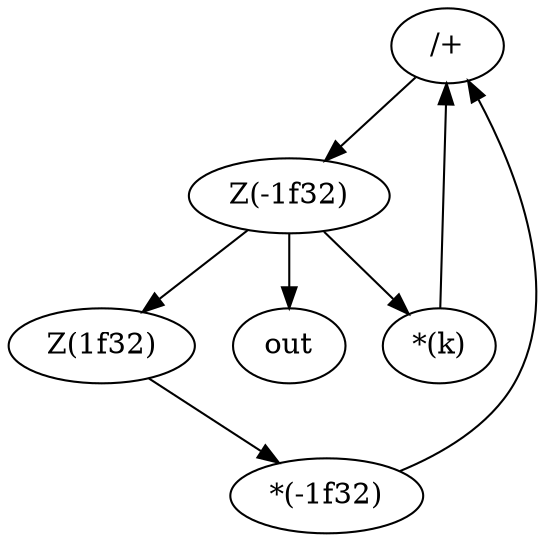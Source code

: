 digraph biquad_osc {
    N010001[label="/+"];
    N011001[label="Z(-1f32)"];
    N012001[label="Z(1f32)"];
    N012002[label="*(k)"];
    N012003[label="out"];
    N013001[label="*(-1f32)"];
    N010001 -> N011001[label=""];
    N011001 -> N012001[label=""];
    N011001 -> N012002[label=""];
    N011001 -> N012003[label=""];
    N012001 -> N013001[label=""];
    N012002 -> N010001[label=""];
    N013001 -> N010001[label=""];
}
